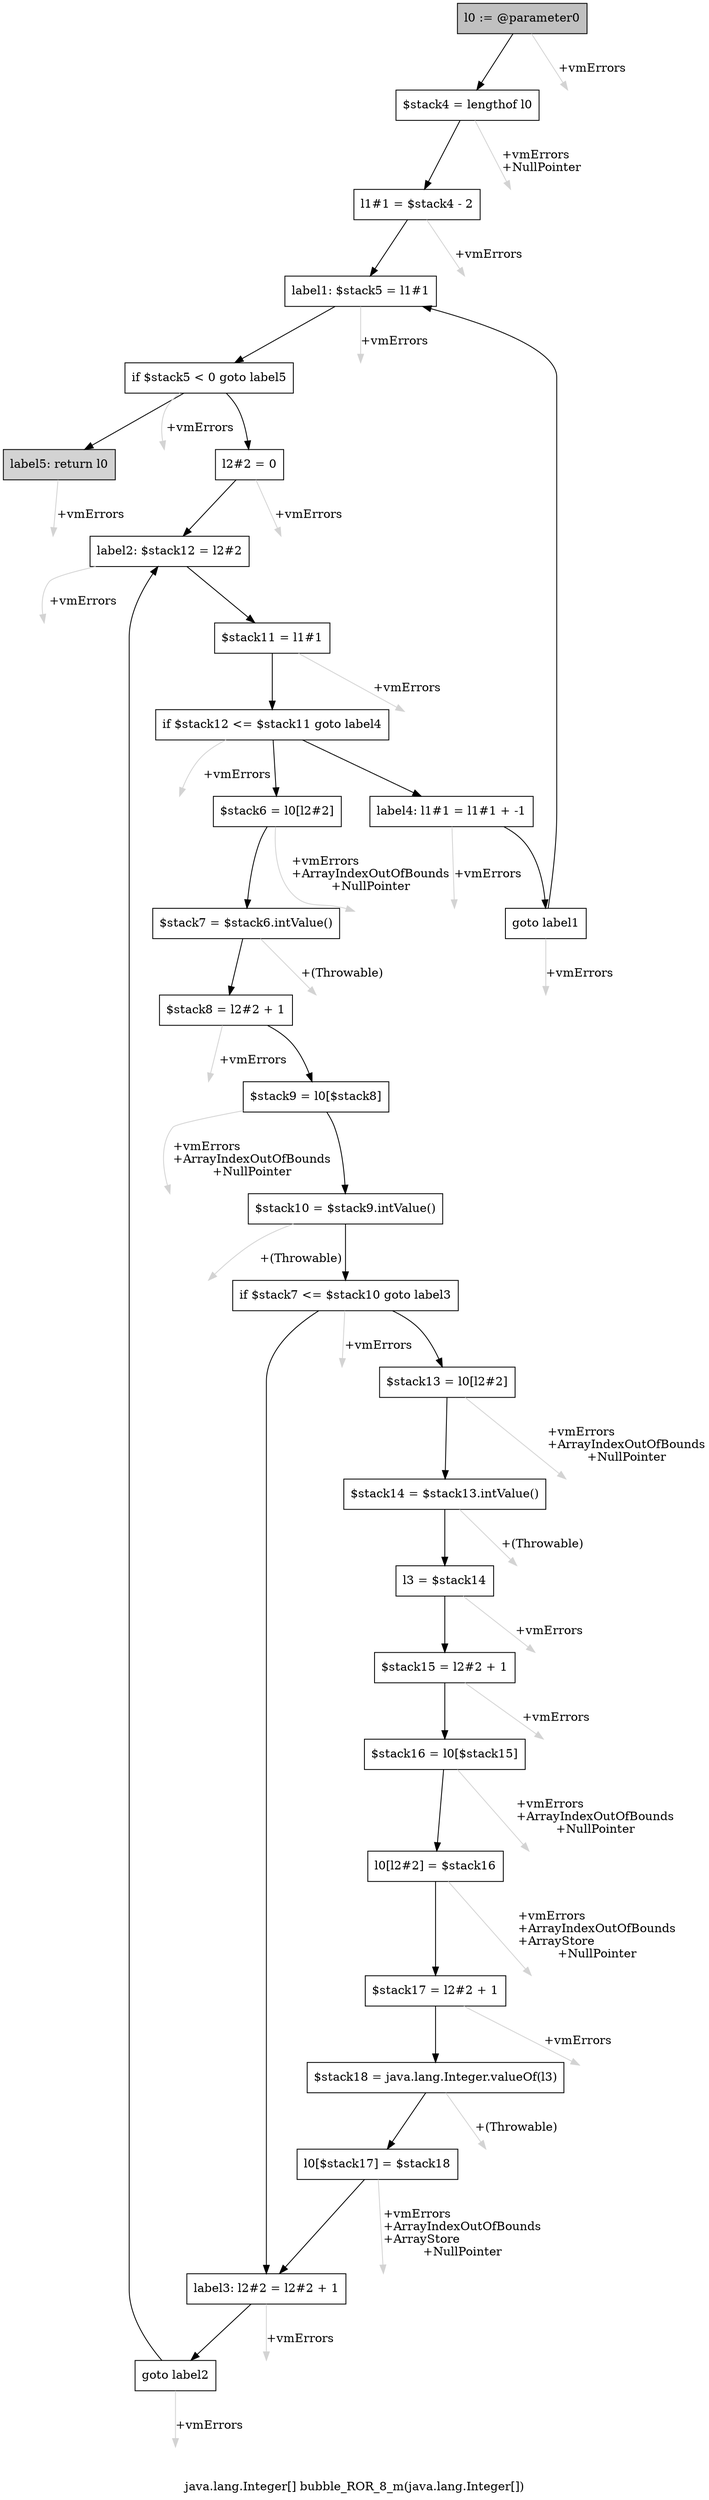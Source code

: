 digraph "java.lang.Integer[] bubble_ROR_8_m(java.lang.Integer[])" {
    label="java.lang.Integer[] bubble_ROR_8_m(java.lang.Integer[])";
    node [shape=box];
    "0" [style=filled,fillcolor=gray,label="l0 := @parameter0",];
    "1" [label="$stack4 = lengthof l0",];
    "0"->"1" [color=black,];
    "29" [style=invis,label="Esc",];
    "0"->"29" [color=lightgray,label="\l+vmErrors",];
    "2" [label="l1#1 = $stack4 - 2",];
    "1"->"2" [color=black,];
    "30" [style=invis,label="Esc",];
    "1"->"30" [color=lightgray,label="\l+vmErrors\l+NullPointer",];
    "3" [label="label1: $stack5 = l1#1",];
    "2"->"3" [color=black,];
    "31" [style=invis,label="Esc",];
    "2"->"31" [color=lightgray,label="\l+vmErrors",];
    "4" [label="if $stack5 < 0 goto label5",];
    "3"->"4" [color=black,];
    "32" [style=invis,label="Esc",];
    "3"->"32" [color=lightgray,label="\l+vmErrors",];
    "5" [label="l2#2 = 0",];
    "4"->"5" [color=black,];
    "28" [style=filled,fillcolor=lightgray,label="label5: return l0",];
    "4"->"28" [color=black,];
    "33" [style=invis,label="Esc",];
    "4"->"33" [color=lightgray,label="\l+vmErrors",];
    "6" [label="label2: $stack12 = l2#2",];
    "5"->"6" [color=black,];
    "34" [style=invis,label="Esc",];
    "5"->"34" [color=lightgray,label="\l+vmErrors",];
    "7" [label="$stack11 = l1#1",];
    "6"->"7" [color=black,];
    "35" [style=invis,label="Esc",];
    "6"->"35" [color=lightgray,label="\l+vmErrors",];
    "8" [label="if $stack12 <= $stack11 goto label4",];
    "7"->"8" [color=black,];
    "36" [style=invis,label="Esc",];
    "7"->"36" [color=lightgray,label="\l+vmErrors",];
    "9" [label="$stack6 = l0[l2#2]",];
    "8"->"9" [color=black,];
    "26" [label="label4: l1#1 = l1#1 + -1",];
    "8"->"26" [color=black,];
    "37" [style=invis,label="Esc",];
    "8"->"37" [color=lightgray,label="\l+vmErrors",];
    "10" [label="$stack7 = $stack6.intValue()",];
    "9"->"10" [color=black,];
    "38" [style=invis,label="Esc",];
    "9"->"38" [color=lightgray,label="\l+vmErrors\l+ArrayIndexOutOfBounds\l+NullPointer",];
    "11" [label="$stack8 = l2#2 + 1",];
    "10"->"11" [color=black,];
    "39" [style=invis,label="Esc",];
    "10"->"39" [color=lightgray,label="\l+(Throwable)",];
    "12" [label="$stack9 = l0[$stack8]",];
    "11"->"12" [color=black,];
    "40" [style=invis,label="Esc",];
    "11"->"40" [color=lightgray,label="\l+vmErrors",];
    "13" [label="$stack10 = $stack9.intValue()",];
    "12"->"13" [color=black,];
    "41" [style=invis,label="Esc",];
    "12"->"41" [color=lightgray,label="\l+vmErrors\l+ArrayIndexOutOfBounds\l+NullPointer",];
    "14" [label="if $stack7 <= $stack10 goto label3",];
    "13"->"14" [color=black,];
    "42" [style=invis,label="Esc",];
    "13"->"42" [color=lightgray,label="\l+(Throwable)",];
    "15" [label="$stack13 = l0[l2#2]",];
    "14"->"15" [color=black,];
    "24" [label="label3: l2#2 = l2#2 + 1",];
    "14"->"24" [color=black,];
    "43" [style=invis,label="Esc",];
    "14"->"43" [color=lightgray,label="\l+vmErrors",];
    "16" [label="$stack14 = $stack13.intValue()",];
    "15"->"16" [color=black,];
    "44" [style=invis,label="Esc",];
    "15"->"44" [color=lightgray,label="\l+vmErrors\l+ArrayIndexOutOfBounds\l+NullPointer",];
    "17" [label="l3 = $stack14",];
    "16"->"17" [color=black,];
    "45" [style=invis,label="Esc",];
    "16"->"45" [color=lightgray,label="\l+(Throwable)",];
    "18" [label="$stack15 = l2#2 + 1",];
    "17"->"18" [color=black,];
    "46" [style=invis,label="Esc",];
    "17"->"46" [color=lightgray,label="\l+vmErrors",];
    "19" [label="$stack16 = l0[$stack15]",];
    "18"->"19" [color=black,];
    "47" [style=invis,label="Esc",];
    "18"->"47" [color=lightgray,label="\l+vmErrors",];
    "20" [label="l0[l2#2] = $stack16",];
    "19"->"20" [color=black,];
    "48" [style=invis,label="Esc",];
    "19"->"48" [color=lightgray,label="\l+vmErrors\l+ArrayIndexOutOfBounds\l+NullPointer",];
    "21" [label="$stack17 = l2#2 + 1",];
    "20"->"21" [color=black,];
    "49" [style=invis,label="Esc",];
    "20"->"49" [color=lightgray,label="\l+vmErrors\l+ArrayIndexOutOfBounds\l+ArrayStore\l+NullPointer",];
    "22" [label="$stack18 = java.lang.Integer.valueOf(l3)",];
    "21"->"22" [color=black,];
    "50" [style=invis,label="Esc",];
    "21"->"50" [color=lightgray,label="\l+vmErrors",];
    "23" [label="l0[$stack17] = $stack18",];
    "22"->"23" [color=black,];
    "51" [style=invis,label="Esc",];
    "22"->"51" [color=lightgray,label="\l+(Throwable)",];
    "23"->"24" [color=black,];
    "52" [style=invis,label="Esc",];
    "23"->"52" [color=lightgray,label="\l+vmErrors\l+ArrayIndexOutOfBounds\l+ArrayStore\l+NullPointer",];
    "25" [label="goto label2",];
    "24"->"25" [color=black,];
    "53" [style=invis,label="Esc",];
    "24"->"53" [color=lightgray,label="\l+vmErrors",];
    "25"->"6" [color=black,];
    "54" [style=invis,label="Esc",];
    "25"->"54" [color=lightgray,label="\l+vmErrors",];
    "27" [label="goto label1",];
    "26"->"27" [color=black,];
    "55" [style=invis,label="Esc",];
    "26"->"55" [color=lightgray,label="\l+vmErrors",];
    "27"->"3" [color=black,];
    "56" [style=invis,label="Esc",];
    "27"->"56" [color=lightgray,label="\l+vmErrors",];
    "57" [style=invis,label="Esc",];
    "28"->"57" [color=lightgray,label="\l+vmErrors",];
}
